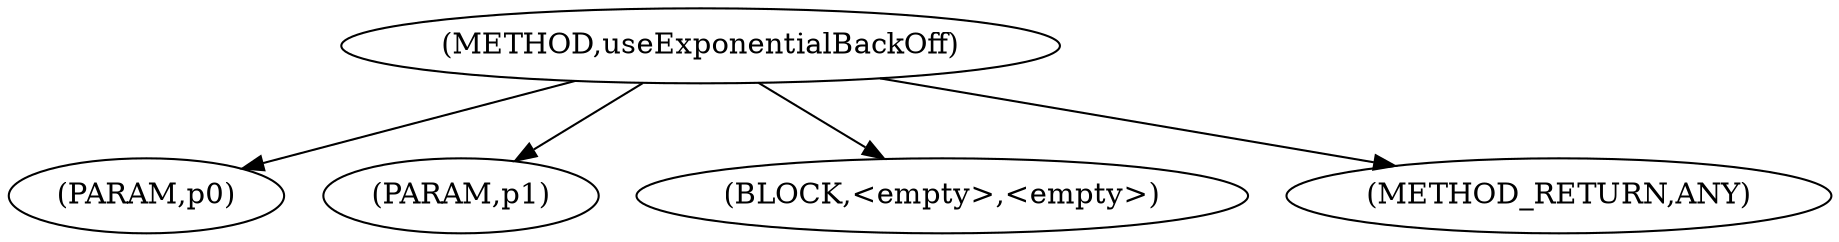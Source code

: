 digraph "useExponentialBackOff" {  
"812" [label = <(METHOD,useExponentialBackOff)> ]
"813" [label = <(PARAM,p0)> ]
"814" [label = <(PARAM,p1)> ]
"815" [label = <(BLOCK,&lt;empty&gt;,&lt;empty&gt;)> ]
"816" [label = <(METHOD_RETURN,ANY)> ]
  "812" -> "813" 
  "812" -> "814" 
  "812" -> "815" 
  "812" -> "816" 
}
